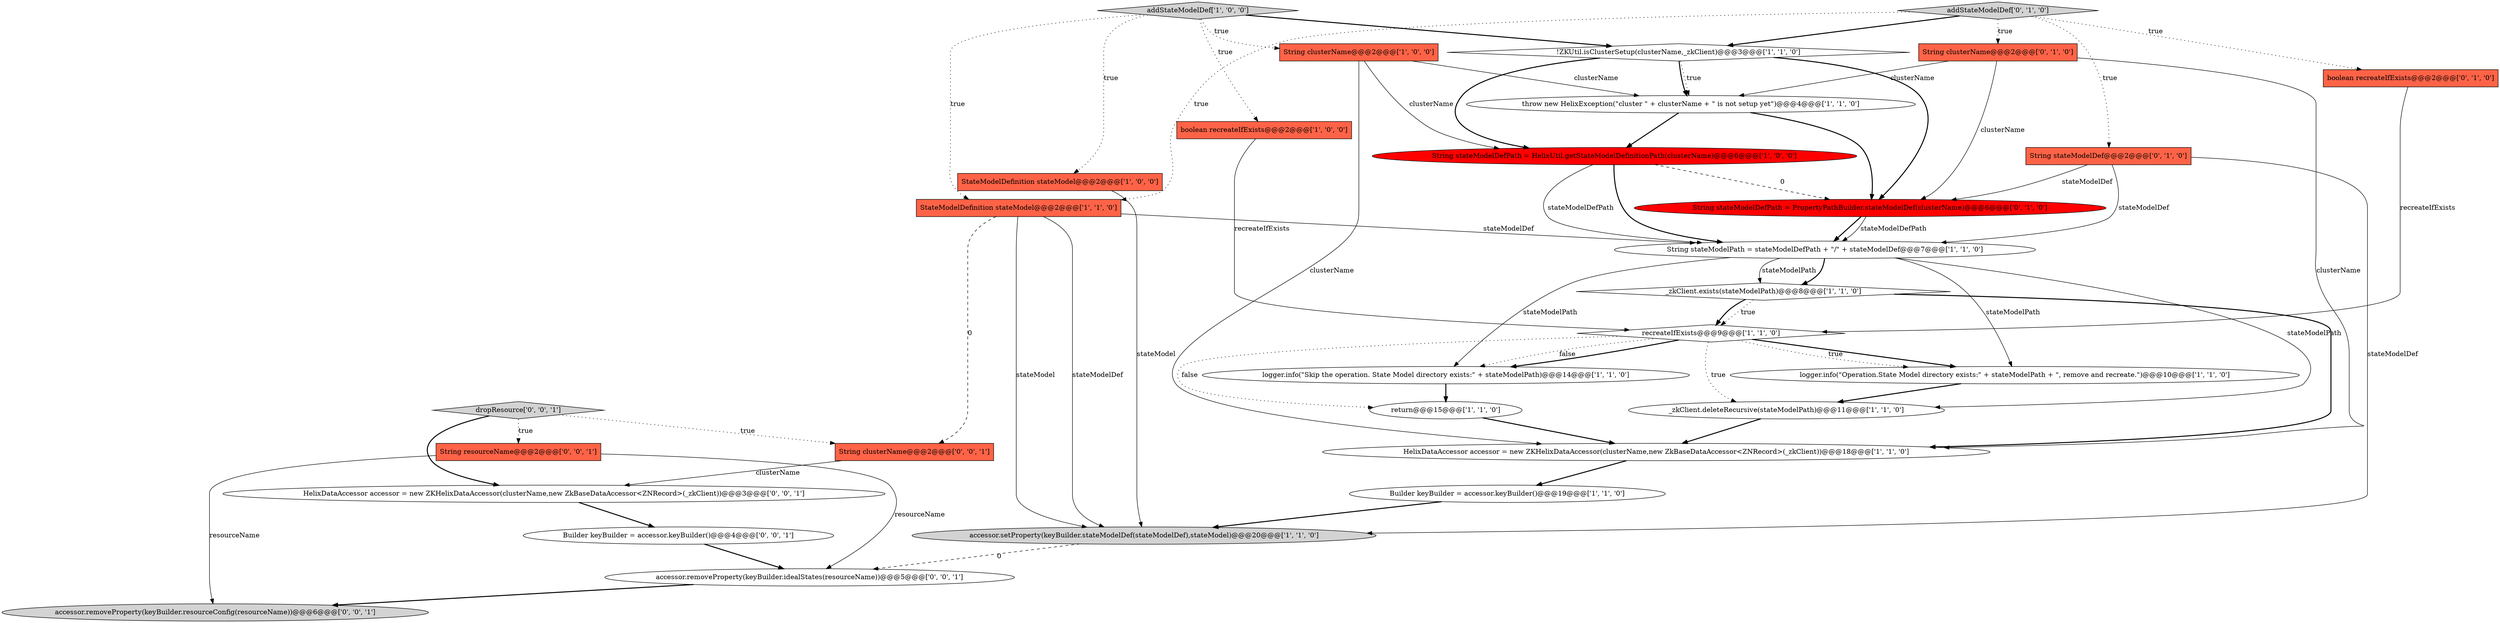 digraph {
25 [style = filled, label = "String resourceName@@@2@@@['0', '0', '1']", fillcolor = tomato, shape = box image = "AAA0AAABBB3BBB"];
28 [style = filled, label = "String clusterName@@@2@@@['0', '0', '1']", fillcolor = tomato, shape = box image = "AAA0AAABBB3BBB"];
9 [style = filled, label = "Builder keyBuilder = accessor.keyBuilder()@@@19@@@['1', '1', '0']", fillcolor = white, shape = ellipse image = "AAA0AAABBB1BBB"];
3 [style = filled, label = "logger.info(\"Operation.State Model directory exists:\" + stateModelPath + \", remove and recreate.\")@@@10@@@['1', '1', '0']", fillcolor = white, shape = ellipse image = "AAA0AAABBB1BBB"];
22 [style = filled, label = "addStateModelDef['0', '1', '0']", fillcolor = lightgray, shape = diamond image = "AAA0AAABBB2BBB"];
23 [style = filled, label = "accessor.removeProperty(keyBuilder.idealStates(resourceName))@@@5@@@['0', '0', '1']", fillcolor = white, shape = ellipse image = "AAA0AAABBB3BBB"];
5 [style = filled, label = "HelixDataAccessor accessor = new ZKHelixDataAccessor(clusterName,new ZkBaseDataAccessor<ZNRecord>(_zkClient))@@@18@@@['1', '1', '0']", fillcolor = white, shape = ellipse image = "AAA0AAABBB1BBB"];
18 [style = filled, label = "String clusterName@@@2@@@['0', '1', '0']", fillcolor = tomato, shape = box image = "AAA0AAABBB2BBB"];
13 [style = filled, label = "_zkClient.deleteRecursive(stateModelPath)@@@11@@@['1', '1', '0']", fillcolor = white, shape = ellipse image = "AAA0AAABBB1BBB"];
7 [style = filled, label = "!ZKUtil.isClusterSetup(clusterName,_zkClient)@@@3@@@['1', '1', '0']", fillcolor = white, shape = diamond image = "AAA0AAABBB1BBB"];
16 [style = filled, label = "addStateModelDef['1', '0', '0']", fillcolor = lightgray, shape = diamond image = "AAA0AAABBB1BBB"];
10 [style = filled, label = "boolean recreateIfExists@@@2@@@['1', '0', '0']", fillcolor = tomato, shape = box image = "AAA0AAABBB1BBB"];
4 [style = filled, label = "String clusterName@@@2@@@['1', '0', '0']", fillcolor = tomato, shape = box image = "AAA0AAABBB1BBB"];
27 [style = filled, label = "dropResource['0', '0', '1']", fillcolor = lightgray, shape = diamond image = "AAA0AAABBB3BBB"];
2 [style = filled, label = "String stateModelDefPath = HelixUtil.getStateModelDefinitionPath(clusterName)@@@6@@@['1', '0', '0']", fillcolor = red, shape = ellipse image = "AAA1AAABBB1BBB"];
20 [style = filled, label = "String stateModelDef@@@2@@@['0', '1', '0']", fillcolor = tomato, shape = box image = "AAA0AAABBB2BBB"];
29 [style = filled, label = "HelixDataAccessor accessor = new ZKHelixDataAccessor(clusterName,new ZkBaseDataAccessor<ZNRecord>(_zkClient))@@@3@@@['0', '0', '1']", fillcolor = white, shape = ellipse image = "AAA0AAABBB3BBB"];
8 [style = filled, label = "String stateModelPath = stateModelDefPath + \"/\" + stateModelDef@@@7@@@['1', '1', '0']", fillcolor = white, shape = ellipse image = "AAA0AAABBB1BBB"];
14 [style = filled, label = "StateModelDefinition stateModel@@@2@@@['1', '1', '0']", fillcolor = tomato, shape = box image = "AAA0AAABBB1BBB"];
15 [style = filled, label = "recreateIfExists@@@9@@@['1', '1', '0']", fillcolor = white, shape = diamond image = "AAA0AAABBB1BBB"];
12 [style = filled, label = "return@@@15@@@['1', '1', '0']", fillcolor = white, shape = ellipse image = "AAA0AAABBB1BBB"];
0 [style = filled, label = "logger.info(\"Skip the operation. State Model directory exists:\" + stateModelPath)@@@14@@@['1', '1', '0']", fillcolor = white, shape = ellipse image = "AAA0AAABBB1BBB"];
6 [style = filled, label = "StateModelDefinition stateModel@@@2@@@['1', '0', '0']", fillcolor = tomato, shape = box image = "AAA0AAABBB1BBB"];
24 [style = filled, label = "Builder keyBuilder = accessor.keyBuilder()@@@4@@@['0', '0', '1']", fillcolor = white, shape = ellipse image = "AAA0AAABBB3BBB"];
21 [style = filled, label = "boolean recreateIfExists@@@2@@@['0', '1', '0']", fillcolor = tomato, shape = box image = "AAA0AAABBB2BBB"];
19 [style = filled, label = "String stateModelDefPath = PropertyPathBuilder.stateModelDef(clusterName)@@@6@@@['0', '1', '0']", fillcolor = red, shape = ellipse image = "AAA1AAABBB2BBB"];
11 [style = filled, label = "throw new HelixException(\"cluster \" + clusterName + \" is not setup yet\")@@@4@@@['1', '1', '0']", fillcolor = white, shape = ellipse image = "AAA0AAABBB1BBB"];
26 [style = filled, label = "accessor.removeProperty(keyBuilder.resourceConfig(resourceName))@@@6@@@['0', '0', '1']", fillcolor = lightgray, shape = ellipse image = "AAA0AAABBB3BBB"];
1 [style = filled, label = "_zkClient.exists(stateModelPath)@@@8@@@['1', '1', '0']", fillcolor = white, shape = diamond image = "AAA0AAABBB1BBB"];
17 [style = filled, label = "accessor.setProperty(keyBuilder.stateModelDef(stateModelDef),stateModel)@@@20@@@['1', '1', '0']", fillcolor = lightgray, shape = ellipse image = "AAA0AAABBB1BBB"];
1->5 [style = bold, label=""];
22->21 [style = dotted, label="true"];
7->11 [style = bold, label=""];
21->15 [style = solid, label="recreateIfExists"];
2->19 [style = dashed, label="0"];
22->18 [style = dotted, label="true"];
12->5 [style = bold, label=""];
27->25 [style = dotted, label="true"];
5->9 [style = bold, label=""];
14->28 [style = dashed, label="0"];
8->0 [style = solid, label="stateModelPath"];
1->15 [style = bold, label=""];
0->12 [style = bold, label=""];
28->29 [style = solid, label="clusterName"];
14->8 [style = solid, label="stateModelDef"];
16->7 [style = bold, label=""];
23->26 [style = bold, label=""];
8->3 [style = solid, label="stateModelPath"];
14->17 [style = solid, label="stateModelDef"];
9->17 [style = bold, label=""];
11->19 [style = bold, label=""];
6->17 [style = solid, label="stateModel"];
4->11 [style = solid, label="clusterName"];
16->4 [style = dotted, label="true"];
15->3 [style = bold, label=""];
18->5 [style = solid, label="clusterName"];
16->10 [style = dotted, label="true"];
11->2 [style = bold, label=""];
19->8 [style = bold, label=""];
22->7 [style = bold, label=""];
20->17 [style = solid, label="stateModelDef"];
20->8 [style = solid, label="stateModelDef"];
15->13 [style = dotted, label="true"];
22->14 [style = dotted, label="true"];
15->3 [style = dotted, label="true"];
18->11 [style = solid, label="clusterName"];
8->1 [style = bold, label=""];
27->28 [style = dotted, label="true"];
19->8 [style = solid, label="stateModelDefPath"];
4->2 [style = solid, label="clusterName"];
15->0 [style = dotted, label="false"];
8->13 [style = solid, label="stateModelPath"];
7->11 [style = dotted, label="true"];
22->20 [style = dotted, label="true"];
20->19 [style = solid, label="stateModelDef"];
7->2 [style = bold, label=""];
14->17 [style = solid, label="stateModel"];
1->15 [style = dotted, label="true"];
15->0 [style = bold, label=""];
25->23 [style = solid, label="resourceName"];
16->14 [style = dotted, label="true"];
15->12 [style = dotted, label="false"];
8->1 [style = solid, label="stateModelPath"];
13->5 [style = bold, label=""];
3->13 [style = bold, label=""];
4->5 [style = solid, label="clusterName"];
17->23 [style = dashed, label="0"];
2->8 [style = solid, label="stateModelDefPath"];
27->29 [style = bold, label=""];
29->24 [style = bold, label=""];
10->15 [style = solid, label="recreateIfExists"];
7->19 [style = bold, label=""];
2->8 [style = bold, label=""];
18->19 [style = solid, label="clusterName"];
25->26 [style = solid, label="resourceName"];
16->6 [style = dotted, label="true"];
24->23 [style = bold, label=""];
}
